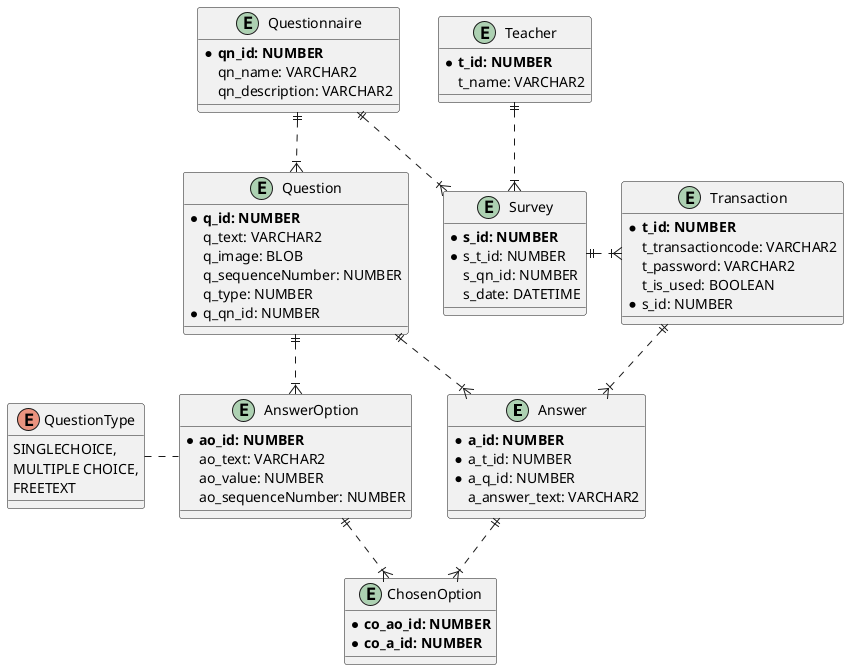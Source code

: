 @startuml

entity Answer{
    * **a_id: NUMBER**
    * a_t_id: NUMBER
    * a_q_id: NUMBER
    a_answer_text: VARCHAR2
}

entity AnswerOption{
    * **ao_id: NUMBER**
    ao_text: VARCHAR2
    ao_value: NUMBER
    ao_sequenceNumber: NUMBER
}

entity Question{
    * **q_id: NUMBER**
    q_text: VARCHAR2
    q_image: BLOB
    q_sequenceNumber: NUMBER
    q_type: NUMBER
    * q_qn_id: NUMBER
}

enum QuestionType{
SINGLECHOICE,
MULTIPLE CHOICE,
FREETEXT
}

entity Questionnaire{
     * **qn_id: NUMBER**
     qn_name: VARCHAR2
     qn_description: VARCHAR2
}

entity Transaction{
     * **t_id: NUMBER**
     t_transactioncode: VARCHAR2
     t_password: VARCHAR2
     t_is_used: BOOLEAN
     * s_id: NUMBER
}

entity Survey{
     * **s_id: NUMBER**
     * s_t_id: NUMBER
     s_qn_id: NUMBER
     s_date: DATETIME
}

entity ChosenOption {
    *  **co_ao_id: NUMBER**
    * **co_a_id: NUMBER**
}

entity Teacher {
    * **t_id: NUMBER**
    t_name: VARCHAR2
}

Teacher ||.down.|{ Survey
Questionnaire ||.down.|{  Survey
Questionnaire ||.down.|{ Question
Question ||.right.|{ Answer
Question ||.down.|{ AnswerOption
Survey  ||.right.|{  Transaction
Transaction ||..|{ Answer
Answer ||..|{ ChosenOption
AnswerOption ||..|{ ChosenOption
AnswerOption .left. QuestionType

@enduml

